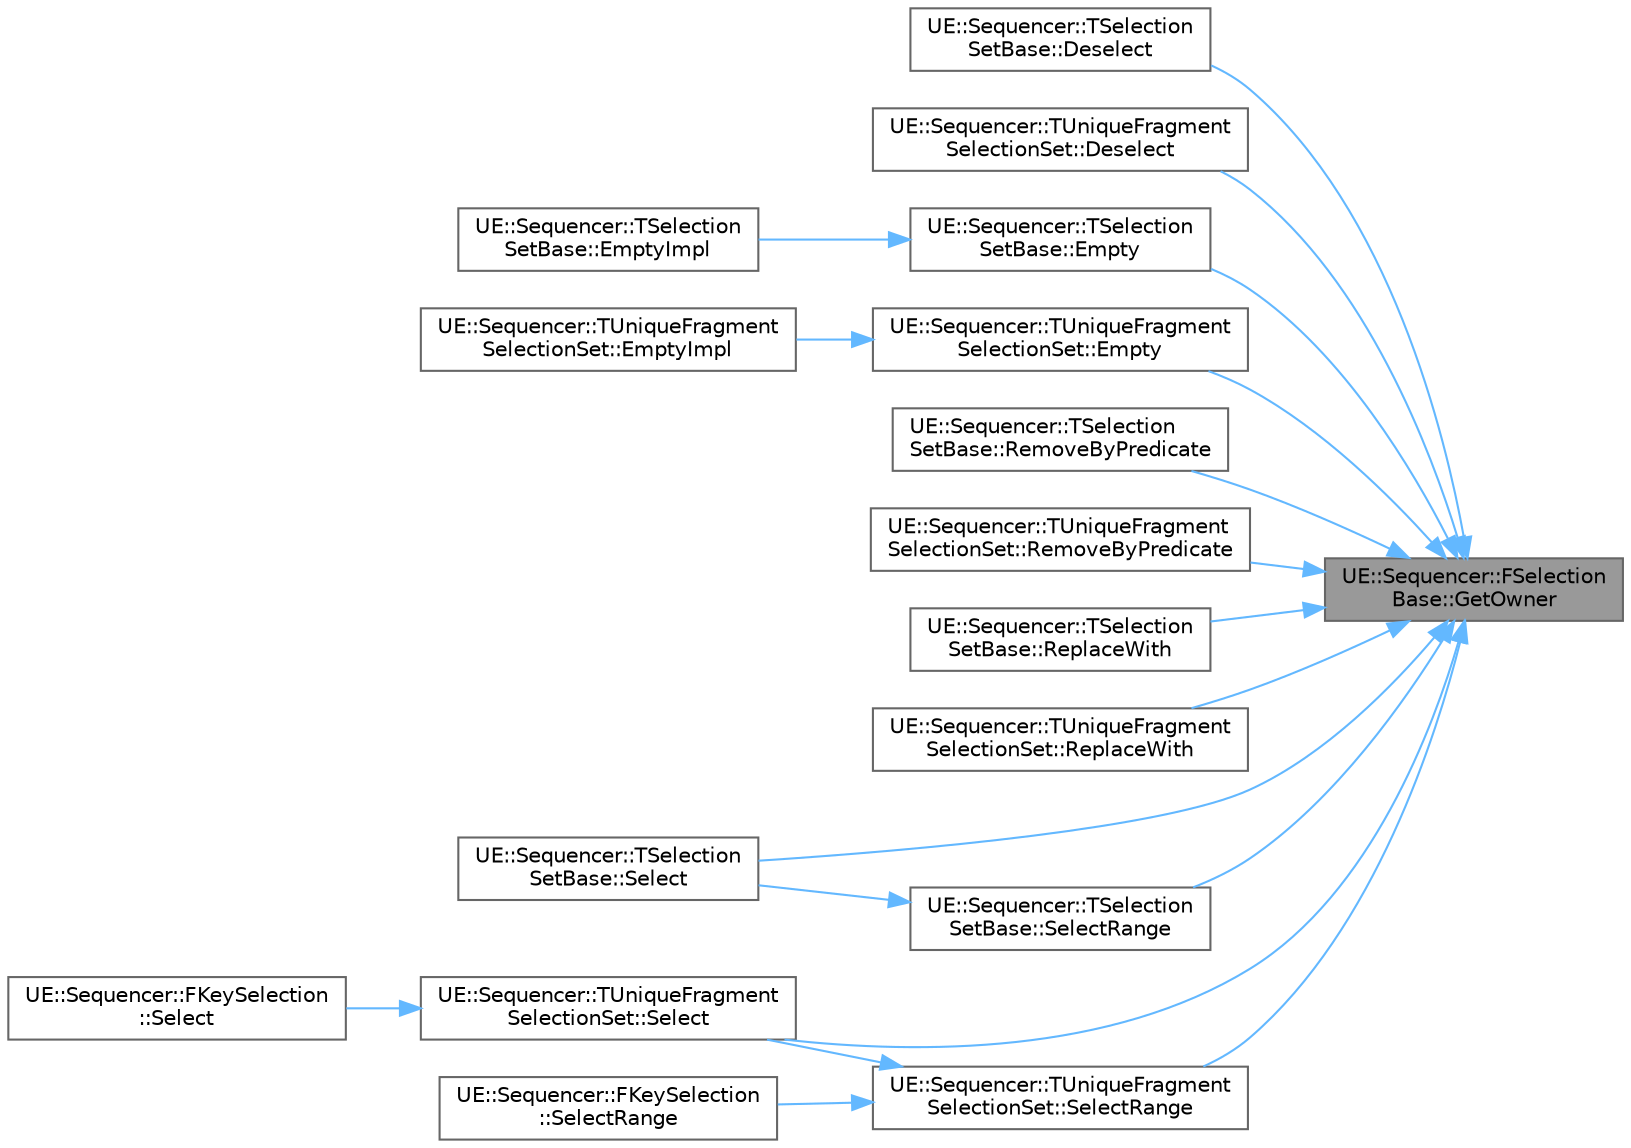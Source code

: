 digraph "UE::Sequencer::FSelectionBase::GetOwner"
{
 // INTERACTIVE_SVG=YES
 // LATEX_PDF_SIZE
  bgcolor="transparent";
  edge [fontname=Helvetica,fontsize=10,labelfontname=Helvetica,labelfontsize=10];
  node [fontname=Helvetica,fontsize=10,shape=box,height=0.2,width=0.4];
  rankdir="RL";
  Node1 [id="Node000001",label="UE::Sequencer::FSelection\lBase::GetOwner",height=0.2,width=0.4,color="gray40", fillcolor="grey60", style="filled", fontcolor="black",tooltip="Retrieve the owner of this instance, assuming it has been added to one."];
  Node1 -> Node2 [id="edge1_Node000001_Node000002",dir="back",color="steelblue1",style="solid",tooltip=" "];
  Node2 [id="Node000002",label="UE::Sequencer::TSelection\lSetBase::Deselect",height=0.2,width=0.4,color="grey40", fillcolor="white", style="filled",URL="$d4/d0f/classUE_1_1Sequencer_1_1TSelectionSetBase.html#ae5e59ef417693a1b37be8cb88287097f",tooltip="Deselect an item."];
  Node1 -> Node3 [id="edge2_Node000001_Node000003",dir="back",color="steelblue1",style="solid",tooltip=" "];
  Node3 [id="Node000003",label="UE::Sequencer::TUniqueFragment\lSelectionSet::Deselect",height=0.2,width=0.4,color="grey40", fillcolor="white", style="filled",URL="$da/d28/classUE_1_1Sequencer_1_1TUniqueFragmentSelectionSet.html#a6713a872f2eab2e0a1f919bac1488404",tooltip="Deselect an item."];
  Node1 -> Node4 [id="edge3_Node000001_Node000004",dir="back",color="steelblue1",style="solid",tooltip=" "];
  Node4 [id="Node000004",label="UE::Sequencer::TSelection\lSetBase::Empty",height=0.2,width=0.4,color="grey40", fillcolor="white", style="filled",URL="$d4/d0f/classUE_1_1Sequencer_1_1TSelectionSetBase.html#a6c8c788b3770396400909909717d1d75",tooltip="Empty this selection."];
  Node4 -> Node5 [id="edge4_Node000004_Node000005",dir="back",color="steelblue1",style="solid",tooltip=" "];
  Node5 [id="Node000005",label="UE::Sequencer::TSelection\lSetBase::EmptyImpl",height=0.2,width=0.4,color="grey40", fillcolor="white", style="filled",URL="$d4/d0f/classUE_1_1Sequencer_1_1TSelectionSetBase.html#a4ab015490b895d87b650d3dcbaea614a",tooltip="Abstract function for emptying this selection."];
  Node1 -> Node6 [id="edge5_Node000001_Node000006",dir="back",color="steelblue1",style="solid",tooltip=" "];
  Node6 [id="Node000006",label="UE::Sequencer::TUniqueFragment\lSelectionSet::Empty",height=0.2,width=0.4,color="grey40", fillcolor="white", style="filled",URL="$da/d28/classUE_1_1Sequencer_1_1TUniqueFragmentSelectionSet.html#aa050dc516d449021f8e0977d7eba87a5",tooltip="Empty this selection."];
  Node6 -> Node7 [id="edge6_Node000006_Node000007",dir="back",color="steelblue1",style="solid",tooltip=" "];
  Node7 [id="Node000007",label="UE::Sequencer::TUniqueFragment\lSelectionSet::EmptyImpl",height=0.2,width=0.4,color="grey40", fillcolor="white", style="filled",URL="$da/d28/classUE_1_1Sequencer_1_1TUniqueFragmentSelectionSet.html#a1e5014d0c958a7df364823ae3f7a9e90",tooltip="Abstract function for emptying this selection."];
  Node1 -> Node8 [id="edge7_Node000001_Node000008",dir="back",color="steelblue1",style="solid",tooltip=" "];
  Node8 [id="Node000008",label="UE::Sequencer::TSelection\lSetBase::RemoveByPredicate",height=0.2,width=0.4,color="grey40", fillcolor="white", style="filled",URL="$d4/d0f/classUE_1_1Sequencer_1_1TSelectionSetBase.html#af75d648b1762e8043e2bc73e24556832",tooltip=" "];
  Node1 -> Node9 [id="edge8_Node000001_Node000009",dir="back",color="steelblue1",style="solid",tooltip=" "];
  Node9 [id="Node000009",label="UE::Sequencer::TUniqueFragment\lSelectionSet::RemoveByPredicate",height=0.2,width=0.4,color="grey40", fillcolor="white", style="filled",URL="$da/d28/classUE_1_1Sequencer_1_1TUniqueFragmentSelectionSet.html#ad188426ba509e044939de5d07a68b1e1",tooltip="Remove all selected items that pass the specified filter."];
  Node1 -> Node10 [id="edge9_Node000001_Node000010",dir="back",color="steelblue1",style="solid",tooltip=" "];
  Node10 [id="Node000010",label="UE::Sequencer::TSelection\lSetBase::ReplaceWith",height=0.2,width=0.4,color="grey40", fillcolor="white", style="filled",URL="$d4/d0f/classUE_1_1Sequencer_1_1TSelectionSetBase.html#ab7c7d1320faab4851ed986bf5801c490",tooltip="Replace this selection set with the contents from another."];
  Node1 -> Node11 [id="edge10_Node000001_Node000011",dir="back",color="steelblue1",style="solid",tooltip=" "];
  Node11 [id="Node000011",label="UE::Sequencer::TUniqueFragment\lSelectionSet::ReplaceWith",height=0.2,width=0.4,color="grey40", fillcolor="white", style="filled",URL="$da/d28/classUE_1_1Sequencer_1_1TUniqueFragmentSelectionSet.html#aea4c630eb4a7a018d2b186c0ddbbb33d",tooltip="Replace this selection set with the contents from another."];
  Node1 -> Node12 [id="edge11_Node000001_Node000012",dir="back",color="steelblue1",style="solid",tooltip=" "];
  Node12 [id="Node000012",label="UE::Sequencer::TSelection\lSetBase::Select",height=0.2,width=0.4,color="grey40", fillcolor="white", style="filled",URL="$d4/d0f/classUE_1_1Sequencer_1_1TSelectionSetBase.html#ab1edd3a67e0617ff8d4d77fa68faa799",tooltip="Select a key, optionally supplying a boolean to receieve a value indicating whether it was already se..."];
  Node1 -> Node13 [id="edge12_Node000001_Node000013",dir="back",color="steelblue1",style="solid",tooltip=" "];
  Node13 [id="Node000013",label="UE::Sequencer::TUniqueFragment\lSelectionSet::Select",height=0.2,width=0.4,color="grey40", fillcolor="white", style="filled",URL="$da/d28/classUE_1_1Sequencer_1_1TUniqueFragmentSelectionSet.html#a6662e29da9e8da211720b497ae25951b",tooltip="Select a key, optionally supplying a boolean to receieve a value indicating whether it was already se..."];
  Node13 -> Node14 [id="edge13_Node000013_Node000014",dir="back",color="steelblue1",style="solid",tooltip=" "];
  Node14 [id="Node000014",label="UE::Sequencer::FKeySelection\l::Select",height=0.2,width=0.4,color="grey40", fillcolor="white", style="filled",URL="$d8/df1/structUE_1_1Sequencer_1_1FKeySelection.html#a10c6447b295dc954c437b5617b7f16dd",tooltip="Overridden Select function for passing by TViewModelPtr instead of TWeakViewModelPtr."];
  Node1 -> Node15 [id="edge14_Node000001_Node000015",dir="back",color="steelblue1",style="solid",tooltip=" "];
  Node15 [id="Node000015",label="UE::Sequencer::TSelection\lSetBase::SelectRange",height=0.2,width=0.4,color="grey40", fillcolor="white", style="filled",URL="$d4/d0f/classUE_1_1Sequencer_1_1TSelectionSetBase.html#a24c22eb783fc0d327abda3dffbfb688f",tooltip="Selects a range of keys, optionally supplying a boolean to receieve a value indicating whether any we..."];
  Node15 -> Node12 [id="edge15_Node000015_Node000012",dir="back",color="steelblue1",style="solid",tooltip=" "];
  Node1 -> Node16 [id="edge16_Node000001_Node000016",dir="back",color="steelblue1",style="solid",tooltip=" "];
  Node16 [id="Node000016",label="UE::Sequencer::TUniqueFragment\lSelectionSet::SelectRange",height=0.2,width=0.4,color="grey40", fillcolor="white", style="filled",URL="$da/d28/classUE_1_1Sequencer_1_1TUniqueFragmentSelectionSet.html#ac1135c7d7d638604ba4bc806a600d64a",tooltip="Selects a range of keys, optionally supplying a boolean to receieve a value indicating whether any we..."];
  Node16 -> Node13 [id="edge17_Node000016_Node000013",dir="back",color="steelblue1",style="solid",tooltip=" "];
  Node16 -> Node17 [id="edge18_Node000016_Node000017",dir="back",color="steelblue1",style="solid",tooltip=" "];
  Node17 [id="Node000017",label="UE::Sequencer::FKeySelection\l::SelectRange",height=0.2,width=0.4,color="grey40", fillcolor="white", style="filled",URL="$d8/df1/structUE_1_1Sequencer_1_1FKeySelection.html#aadc7151f1fc9f58991376035ac29becc",tooltip="Overridden SelectRange function for passing by TViewModelPtr instead of TWeakViewModelPtr."];
}

